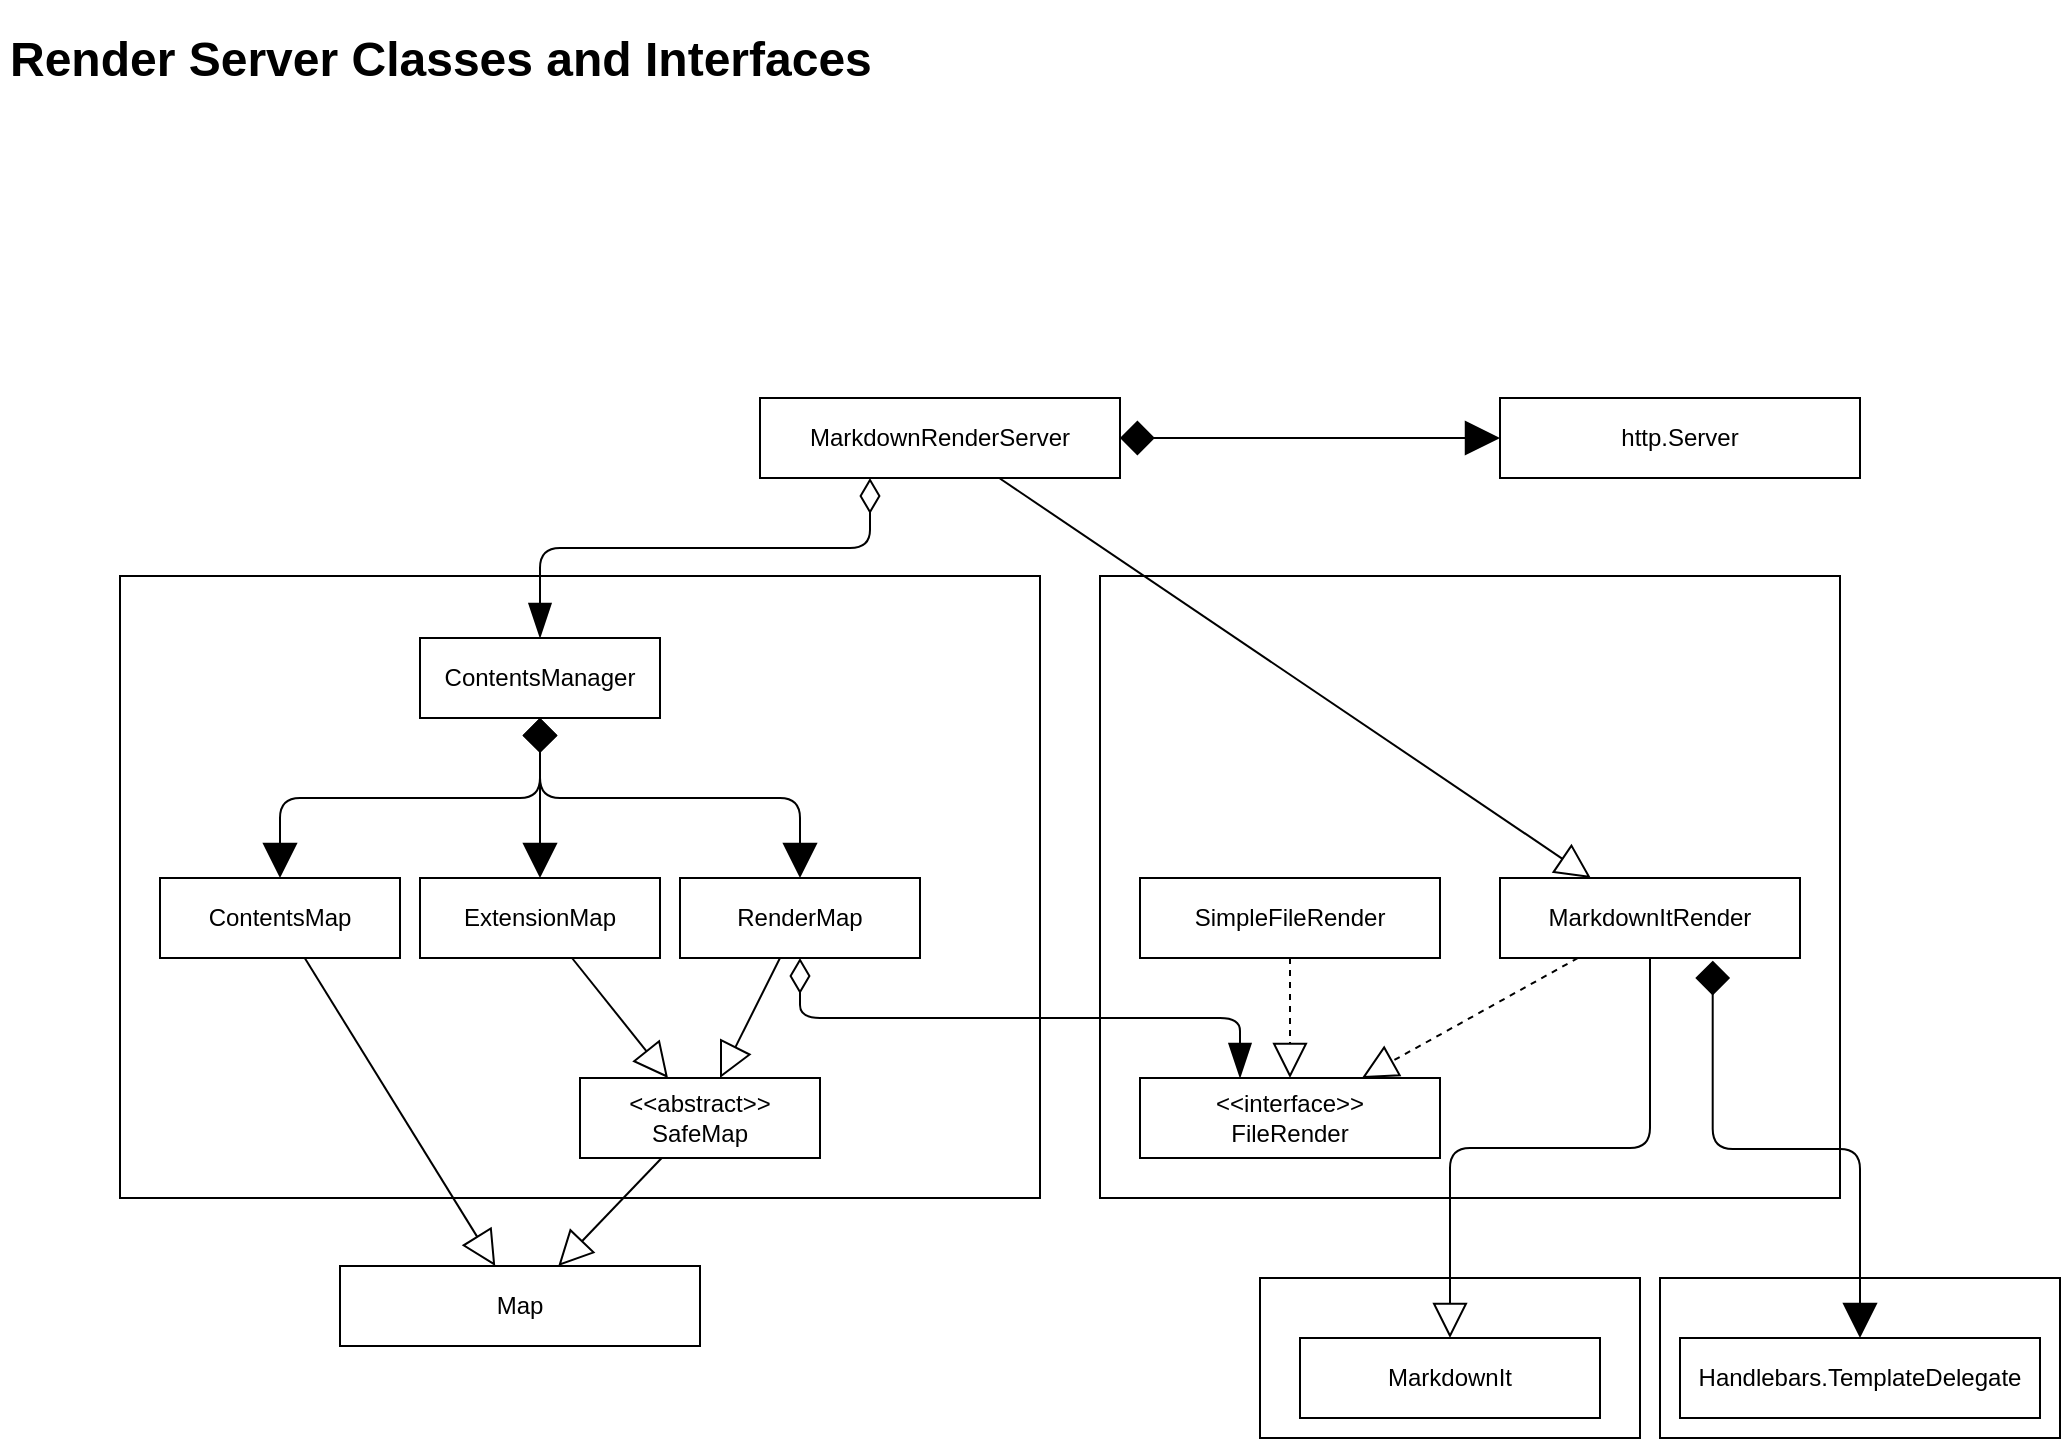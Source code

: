 <mxfile>
    <diagram id="vCkBioVn1saSBGnICoLu" name="Render">
        <mxGraphModel dx="1511" dy="878" grid="1" gridSize="10" guides="1" tooltips="1" connect="1" arrows="1" fold="1" page="1" pageScale="1" pageWidth="1169" pageHeight="827" math="0" shadow="0">
            <root>
                <mxCell id="0"/>
                <mxCell id="1" parent="0"/>
                <mxCell id="56" value="handlebar" style="rounded=0;whiteSpace=wrap;html=1;labelBackgroundColor=none;fontColor=#FFFFFF;fillColor=none;align=left;verticalAlign=top;" vertex="1" parent="1">
                    <mxGeometry x="870" y="680" width="200" height="80" as="geometry"/>
                </mxCell>
                <mxCell id="54" value="markdown-it" style="rounded=0;whiteSpace=wrap;html=1;labelBackgroundColor=none;fontColor=#FFFFFF;fillColor=none;align=left;verticalAlign=top;" vertex="1" parent="1">
                    <mxGeometry x="670" y="680" width="190" height="80" as="geometry"/>
                </mxCell>
                <mxCell id="52" value="maps" style="rounded=0;whiteSpace=wrap;html=1;labelBackgroundColor=none;fontColor=#FFFFFF;fillColor=none;align=left;verticalAlign=top;" vertex="1" parent="1">
                    <mxGeometry x="100" y="329" width="460" height="311" as="geometry"/>
                </mxCell>
                <mxCell id="53" value="render" style="rounded=0;whiteSpace=wrap;html=1;labelBackgroundColor=none;fontColor=#FFFFFF;fillColor=none;align=left;verticalAlign=top;" vertex="1" parent="1">
                    <mxGeometry x="590" y="329" width="370" height="311" as="geometry"/>
                </mxCell>
                <mxCell id="16" value="ContentsMap" style="rounded=0;whiteSpace=wrap;html=1;fillColor=none;" parent="1" vertex="1">
                    <mxGeometry x="120" y="480" width="120" height="40" as="geometry"/>
                </mxCell>
                <mxCell id="38" style="html=1;endArrow=block;endFill=0;endSize=15;elbow=vertical;" parent="1" source="17" target="37" edge="1">
                    <mxGeometry relative="1" as="geometry"/>
                </mxCell>
                <mxCell id="17" value="ExtensionMap" style="rounded=0;whiteSpace=wrap;html=1;fillColor=none;" parent="1" vertex="1">
                    <mxGeometry x="250" y="480" width="120" height="40" as="geometry"/>
                </mxCell>
                <mxCell id="39" style="html=1;endArrow=block;endFill=0;endSize=15;elbow=vertical;" parent="1" source="19" target="37" edge="1">
                    <mxGeometry relative="1" as="geometry"/>
                </mxCell>
                <mxCell id="19" value="RenderMap" style="rounded=0;whiteSpace=wrap;html=1;fillColor=none;" parent="1" vertex="1">
                    <mxGeometry x="380" y="480" width="120" height="40" as="geometry"/>
                </mxCell>
                <mxCell id="28" style="elbow=vertical;html=1;startArrow=none;startFill=0;endArrow=block;endFill=0;startSize=15;endSize=15;targetPerimeterSpacing=0;" parent="1" source="20" target="24" edge="1">
                    <mxGeometry relative="1" as="geometry"/>
                </mxCell>
                <mxCell id="20" value="MarkdownRenderServer" style="rounded=0;whiteSpace=wrap;html=1;fillColor=none;" parent="1" vertex="1">
                    <mxGeometry x="420" y="240" width="180" height="40" as="geometry"/>
                </mxCell>
                <mxCell id="23" style="edgeStyle=elbowEdgeStyle;elbow=vertical;html=1;startArrow=diamondThin;startFill=0;targetPerimeterSpacing=0;startSize=15;endSize=15;endArrow=blockThin;endFill=1;" parent="1" source="20" target="36" edge="1">
                    <mxGeometry relative="1" as="geometry">
                        <mxPoint x="345" y="410" as="sourcePoint"/>
                        <mxPoint x="425" y="490" as="targetPoint"/>
                        <Array as="points">
                            <mxPoint x="475" y="315"/>
                        </Array>
                    </mxGeometry>
                </mxCell>
                <mxCell id="30" style="html=1;elbow=vertical;dashed=1;endArrow=block;endFill=0;endSize=15;" parent="1" source="24" target="25" edge="1">
                    <mxGeometry relative="1" as="geometry"/>
                </mxCell>
                <mxCell id="24" value="MarkdownItRender" style="rounded=0;whiteSpace=wrap;html=1;fillColor=none;" parent="1" vertex="1">
                    <mxGeometry x="790" y="480" width="150" height="40" as="geometry"/>
                </mxCell>
                <mxCell id="25" value="&amp;lt;&amp;lt;interface&amp;gt;&amp;gt;&lt;br&gt;FileRender" style="rounded=0;whiteSpace=wrap;html=1;fillColor=none;" parent="1" vertex="1">
                    <mxGeometry x="610" y="580" width="150" height="40" as="geometry"/>
                </mxCell>
                <mxCell id="29" value="SimpleFileRender" style="rounded=0;whiteSpace=wrap;html=1;fillColor=none;" parent="1" vertex="1">
                    <mxGeometry x="610" y="480" width="150" height="40" as="geometry"/>
                </mxCell>
                <mxCell id="31" style="html=1;elbow=vertical;dashed=1;endArrow=block;endFill=0;endSize=15;" parent="1" source="29" target="25" edge="1">
                    <mxGeometry relative="1" as="geometry">
                        <mxPoint x="795" y="510" as="sourcePoint"/>
                        <mxPoint x="795" y="650" as="targetPoint"/>
                    </mxGeometry>
                </mxCell>
                <mxCell id="33" value="MarkdownIt" style="rounded=0;whiteSpace=wrap;html=1;fillColor=none;" parent="1" vertex="1">
                    <mxGeometry x="690" y="710" width="150" height="40" as="geometry"/>
                </mxCell>
                <mxCell id="34" style="edgeStyle=elbowEdgeStyle;elbow=vertical;html=1;startArrow=none;startFill=0;endArrow=block;endFill=0;startSize=15;endSize=15;targetPerimeterSpacing=0;" parent="1" source="24" target="33" edge="1">
                    <mxGeometry relative="1" as="geometry">
                        <mxPoint x="605" y="250" as="sourcePoint"/>
                        <mxPoint x="807.5" y="470" as="targetPoint"/>
                    </mxGeometry>
                </mxCell>
                <mxCell id="35" style="edgeStyle=elbowEdgeStyle;elbow=vertical;html=1;startArrow=diamondThin;startFill=0;endArrow=blockThin;endFill=1;startSize=15;endSize=15;targetPerimeterSpacing=0;" parent="1" source="19" target="25" edge="1">
                    <mxGeometry relative="1" as="geometry">
                        <Array as="points">
                            <mxPoint x="660" y="550"/>
                            <mxPoint x="560" y="550"/>
                            <mxPoint x="540" y="560"/>
                            <mxPoint x="460" y="570"/>
                            <mxPoint x="620" y="600"/>
                            <mxPoint x="470" y="560"/>
                            <mxPoint x="660" y="609"/>
                            <mxPoint x="510" y="580"/>
                            <mxPoint x="500" y="570"/>
                        </Array>
                        <mxPoint x="515" y="270" as="sourcePoint"/>
                        <mxPoint x="770" y="470" as="targetPoint"/>
                    </mxGeometry>
                </mxCell>
                <mxCell id="40" style="edgeStyle=elbowEdgeStyle;elbow=vertical;html=1;endArrow=block;endFill=1;endSize=15;startSize=15;startArrow=diamond;startFill=1;" parent="1" source="36" target="16" edge="1">
                    <mxGeometry relative="1" as="geometry"/>
                </mxCell>
                <mxCell id="41" style="edgeStyle=elbowEdgeStyle;elbow=vertical;html=1;endArrow=block;endFill=1;endSize=15;startSize=15;startArrow=diamond;startFill=1;" parent="1" source="36" target="17" edge="1">
                    <mxGeometry relative="1" as="geometry"/>
                </mxCell>
                <mxCell id="42" style="edgeStyle=elbowEdgeStyle;elbow=vertical;html=1;endArrow=block;endFill=1;endSize=15;startSize=15;startArrow=diamond;startFill=1;" parent="1" source="36" target="19" edge="1">
                    <mxGeometry relative="1" as="geometry"/>
                </mxCell>
                <mxCell id="36" value="ContentsManager" style="rounded=0;whiteSpace=wrap;html=1;fillColor=none;" parent="1" vertex="1">
                    <mxGeometry x="250" y="360" width="120" height="40" as="geometry"/>
                </mxCell>
                <mxCell id="37" value="&amp;lt;&amp;lt;abstract&amp;gt;&amp;gt;&lt;br&gt;SafeMap" style="rounded=0;whiteSpace=wrap;html=1;fillColor=none;" parent="1" vertex="1">
                    <mxGeometry x="330" y="580" width="120" height="40" as="geometry"/>
                </mxCell>
                <mxCell id="51" value="&lt;h1&gt;Render Server Classes and Interfaces&lt;/h1&gt;&lt;p&gt;&lt;font style=&quot;position: relative; border-bottom: 2px solid transparent; text-decoration-style: dotted; text-underline-offset: 3px; text-decoration-color: var(--cib-color-foreground-neutral-tertiary); font-family: -apple-system, Roboto, SegoeUI, &amp;quot;Segoe UI&amp;quot;, &amp;quot;Helvetica Neue&amp;quot;, Helvetica, Meiryo, &amp;quot;Meiryo UI&amp;quot;, &amp;quot;Arial Unicode MS&amp;quot;, sans-serif; font-size: 16px;&quot; color=&quot;#ffffff&quot;&gt;These classes (interfaces) form a collection of libraries designed to read Markdown and CSS files placed in a specific directory and host them as an HTTP server on localhost&lt;/font&gt;&lt;br&gt;&lt;/p&gt;" style="text;html=1;strokeColor=none;fillColor=none;spacing=5;spacingTop=-20;whiteSpace=wrap;overflow=hidden;rounded=0;" vertex="1" parent="1">
                    <mxGeometry x="40" y="51" width="450" height="139" as="geometry"/>
                </mxCell>
                <mxCell id="55" value="Handlebars.TemplateDelegate" style="rounded=0;whiteSpace=wrap;html=1;fillColor=none;" vertex="1" parent="1">
                    <mxGeometry x="880" y="710" width="180" height="40" as="geometry"/>
                </mxCell>
                <mxCell id="57" style="edgeStyle=elbowEdgeStyle;elbow=vertical;html=1;endArrow=block;endFill=1;endSize=15;startSize=15;startArrow=diamond;startFill=1;exitX=0.709;exitY=1.033;exitDx=0;exitDy=0;exitPerimeter=0;" edge="1" parent="1" source="24" target="55">
                    <mxGeometry relative="1" as="geometry">
                        <mxPoint x="345" y="410" as="sourcePoint"/>
                        <mxPoint x="1000" y="749" as="targetPoint"/>
                    </mxGeometry>
                </mxCell>
                <mxCell id="58" value="http.Server" style="rounded=0;whiteSpace=wrap;html=1;fillColor=none;" vertex="1" parent="1">
                    <mxGeometry x="790" y="240" width="180" height="40" as="geometry"/>
                </mxCell>
                <mxCell id="59" style="edgeStyle=elbowEdgeStyle;elbow=vertical;html=1;endArrow=block;endFill=1;endSize=15;startSize=15;startArrow=diamond;startFill=1;" edge="1" parent="1" source="20" target="58">
                    <mxGeometry relative="1" as="geometry">
                        <mxPoint x="896.35" y="521.32" as="sourcePoint"/>
                        <mxPoint x="970" y="764" as="targetPoint"/>
                        <Array as="points">
                            <mxPoint x="740" y="260"/>
                            <mxPoint x="740" y="330"/>
                        </Array>
                    </mxGeometry>
                </mxCell>
                <mxCell id="60" value="Map" style="rounded=0;whiteSpace=wrap;html=1;fillColor=none;" vertex="1" parent="1">
                    <mxGeometry x="210" y="674" width="180" height="40" as="geometry"/>
                </mxCell>
                <mxCell id="61" style="html=1;endArrow=block;endFill=0;endSize=15;elbow=vertical;" edge="1" parent="1" source="37" target="60">
                    <mxGeometry relative="1" as="geometry">
                        <mxPoint x="341.471" y="520" as="sourcePoint"/>
                        <mxPoint x="383.529" y="650" as="targetPoint"/>
                    </mxGeometry>
                </mxCell>
                <mxCell id="62" style="html=1;endArrow=block;endFill=0;endSize=15;elbow=vertical;" edge="1" parent="1" source="16" target="60">
                    <mxGeometry relative="1" as="geometry">
                        <mxPoint x="373.871" y="690" as="sourcePoint"/>
                        <mxPoint x="306.129" y="774" as="targetPoint"/>
                    </mxGeometry>
                </mxCell>
            </root>
        </mxGraphModel>
    </diagram>
    <diagram id="tktCAtAPGU3b4pGUzxXG" name="Printer">
        <mxGraphModel dx="1284" dy="746" grid="1" gridSize="10" guides="1" tooltips="1" connect="1" arrows="1" fold="1" page="1" pageScale="1" pageWidth="1169" pageHeight="827" math="0" shadow="0">
            <root>
                <mxCell id="0"/>
                <mxCell id="1" parent="0"/>
                <mxCell id="OUa8rRKn-7IuZjv8CzeK-5" value="Create And Call" style="edgeStyle=none;html=1;fontFamily=Courier New;fontColor=default;elbow=vertical;dashed=1;dashPattern=12 12;endArrow=open;endFill=0;" edge="1" parent="1" source="OUa8rRKn-7IuZjv8CzeK-2" target="OUa8rRKn-7IuZjv8CzeK-3">
                    <mxGeometry relative="1" as="geometry">
                        <mxPoint x="570" y="180" as="sourcePoint"/>
                    </mxGeometry>
                </mxCell>
                <mxCell id="OUa8rRKn-7IuZjv8CzeK-6" style="edgeStyle=none;html=1;fontFamily=Courier New;fontColor=default;elbow=vertical;dashed=1;dashPattern=12 12;endArrow=open;endFill=0;" edge="1" parent="1" source="OUa8rRKn-7IuZjv8CzeK-2" target="OUa8rRKn-7IuZjv8CzeK-4">
                    <mxGeometry relative="1" as="geometry"/>
                </mxCell>
                <mxCell id="OUa8rRKn-7IuZjv8CzeK-7" value="Create And Call" style="edgeLabel;html=1;align=center;verticalAlign=middle;resizable=0;points=[];fontFamily=Courier New;fontColor=default;" vertex="1" connectable="0" parent="OUa8rRKn-7IuZjv8CzeK-6">
                    <mxGeometry x="0.199" y="-1" relative="1" as="geometry">
                        <mxPoint as="offset"/>
                    </mxGeometry>
                </mxCell>
                <mxCell id="OUa8rRKn-7IuZjv8CzeK-2" value="&lt;div style=&quot;font-size: 14px; line-height: 19px;&quot;&gt;&amp;lt;&amp;lt;static&amp;gt;&amp;gt;&lt;/div&gt;&lt;div style=&quot;font-size: 14px; line-height: 19px;&quot;&gt;PuppeteerPDFPrinter&lt;/div&gt;" style="rounded=0;whiteSpace=wrap;html=1;labelBackgroundColor=none;fontColor=default;fillColor=none;fontFamily=Courier New;" vertex="1" parent="1">
                    <mxGeometry x="480" y="90" width="240" height="80" as="geometry"/>
                </mxCell>
                <mxCell id="OUa8rRKn-7IuZjv8CzeK-10" style="edgeStyle=orthogonalEdgeStyle;html=1;fontFamily=Courier New;fontColor=default;endArrow=block;endFill=0;elbow=vertical;endSize=15;" edge="1" parent="1" source="OUa8rRKn-7IuZjv8CzeK-3" target="OUa8rRKn-7IuZjv8CzeK-9">
                    <mxGeometry relative="1" as="geometry"/>
                </mxCell>
                <mxCell id="OUa8rRKn-7IuZjv8CzeK-3" value="&lt;div style=&quot;font-size: 14px; line-height: 19px;&quot;&gt;MemoryPrinter&lt;/div&gt;" style="rounded=0;whiteSpace=wrap;html=1;labelBackgroundColor=none;fontColor=default;fillColor=none;fontFamily=Courier New;" vertex="1" parent="1">
                    <mxGeometry x="345" y="280" width="240" height="50" as="geometry"/>
                </mxCell>
                <mxCell id="OUa8rRKn-7IuZjv8CzeK-11" style="edgeStyle=orthogonalEdgeStyle;html=1;fontFamily=Courier New;fontColor=default;endArrow=block;endFill=0;elbow=vertical;endSize=15;" edge="1" parent="1" source="OUa8rRKn-7IuZjv8CzeK-4" target="OUa8rRKn-7IuZjv8CzeK-9">
                    <mxGeometry relative="1" as="geometry"/>
                </mxCell>
                <mxCell id="OUa8rRKn-7IuZjv8CzeK-4" value="&lt;div style=&quot;font-size: 14px; line-height: 19px;&quot;&gt;FilePrinter&lt;/div&gt;" style="rounded=0;whiteSpace=wrap;html=1;labelBackgroundColor=none;fontColor=default;fillColor=none;fontFamily=Courier New;" vertex="1" parent="1">
                    <mxGeometry x="610" y="280" width="240" height="50" as="geometry"/>
                </mxCell>
                <mxCell id="OUa8rRKn-7IuZjv8CzeK-9" value="&lt;div style=&quot;font-size: 14px; line-height: 19px;&quot;&gt;&amp;lt;&amp;lt;abstract&amp;gt;&amp;gt;&lt;/div&gt;&lt;div style=&quot;font-size: 14px; line-height: 19px;&quot;&gt;PuppeteerPDFPrinterBase&lt;/div&gt;" style="rounded=0;whiteSpace=wrap;html=1;labelBackgroundColor=none;fontColor=default;fillColor=none;fontFamily=Courier New;" vertex="1" parent="1">
                    <mxGeometry x="470" y="430" width="240" height="50" as="geometry"/>
                </mxCell>
                <mxCell id="OUa8rRKn-7IuZjv8CzeK-12" value="&lt;div style=&quot;font-size: 14px; line-height: 19px;&quot;&gt;VirtualBrowser&lt;/div&gt;" style="rounded=0;whiteSpace=wrap;html=1;labelBackgroundColor=none;fontColor=default;fillColor=none;fontFamily=Courier New;" vertex="1" parent="1">
                    <mxGeometry x="470" y="540" width="240" height="50" as="geometry"/>
                </mxCell>
                <mxCell id="OUa8rRKn-7IuZjv8CzeK-13" value="Create And Call" style="html=1;fontFamily=Courier New;fontColor=default;elbow=vertical;dashed=1;dashPattern=12 12;endArrow=open;endFill=0;" edge="1" parent="1" source="OUa8rRKn-7IuZjv8CzeK-9" target="OUa8rRKn-7IuZjv8CzeK-12">
                    <mxGeometry relative="1" as="geometry">
                        <mxPoint x="569.143" y="170" as="sourcePoint"/>
                        <mxPoint x="484.286" y="280" as="targetPoint"/>
                    </mxGeometry>
                </mxCell>
            </root>
        </mxGraphModel>
    </diagram>
</mxfile>